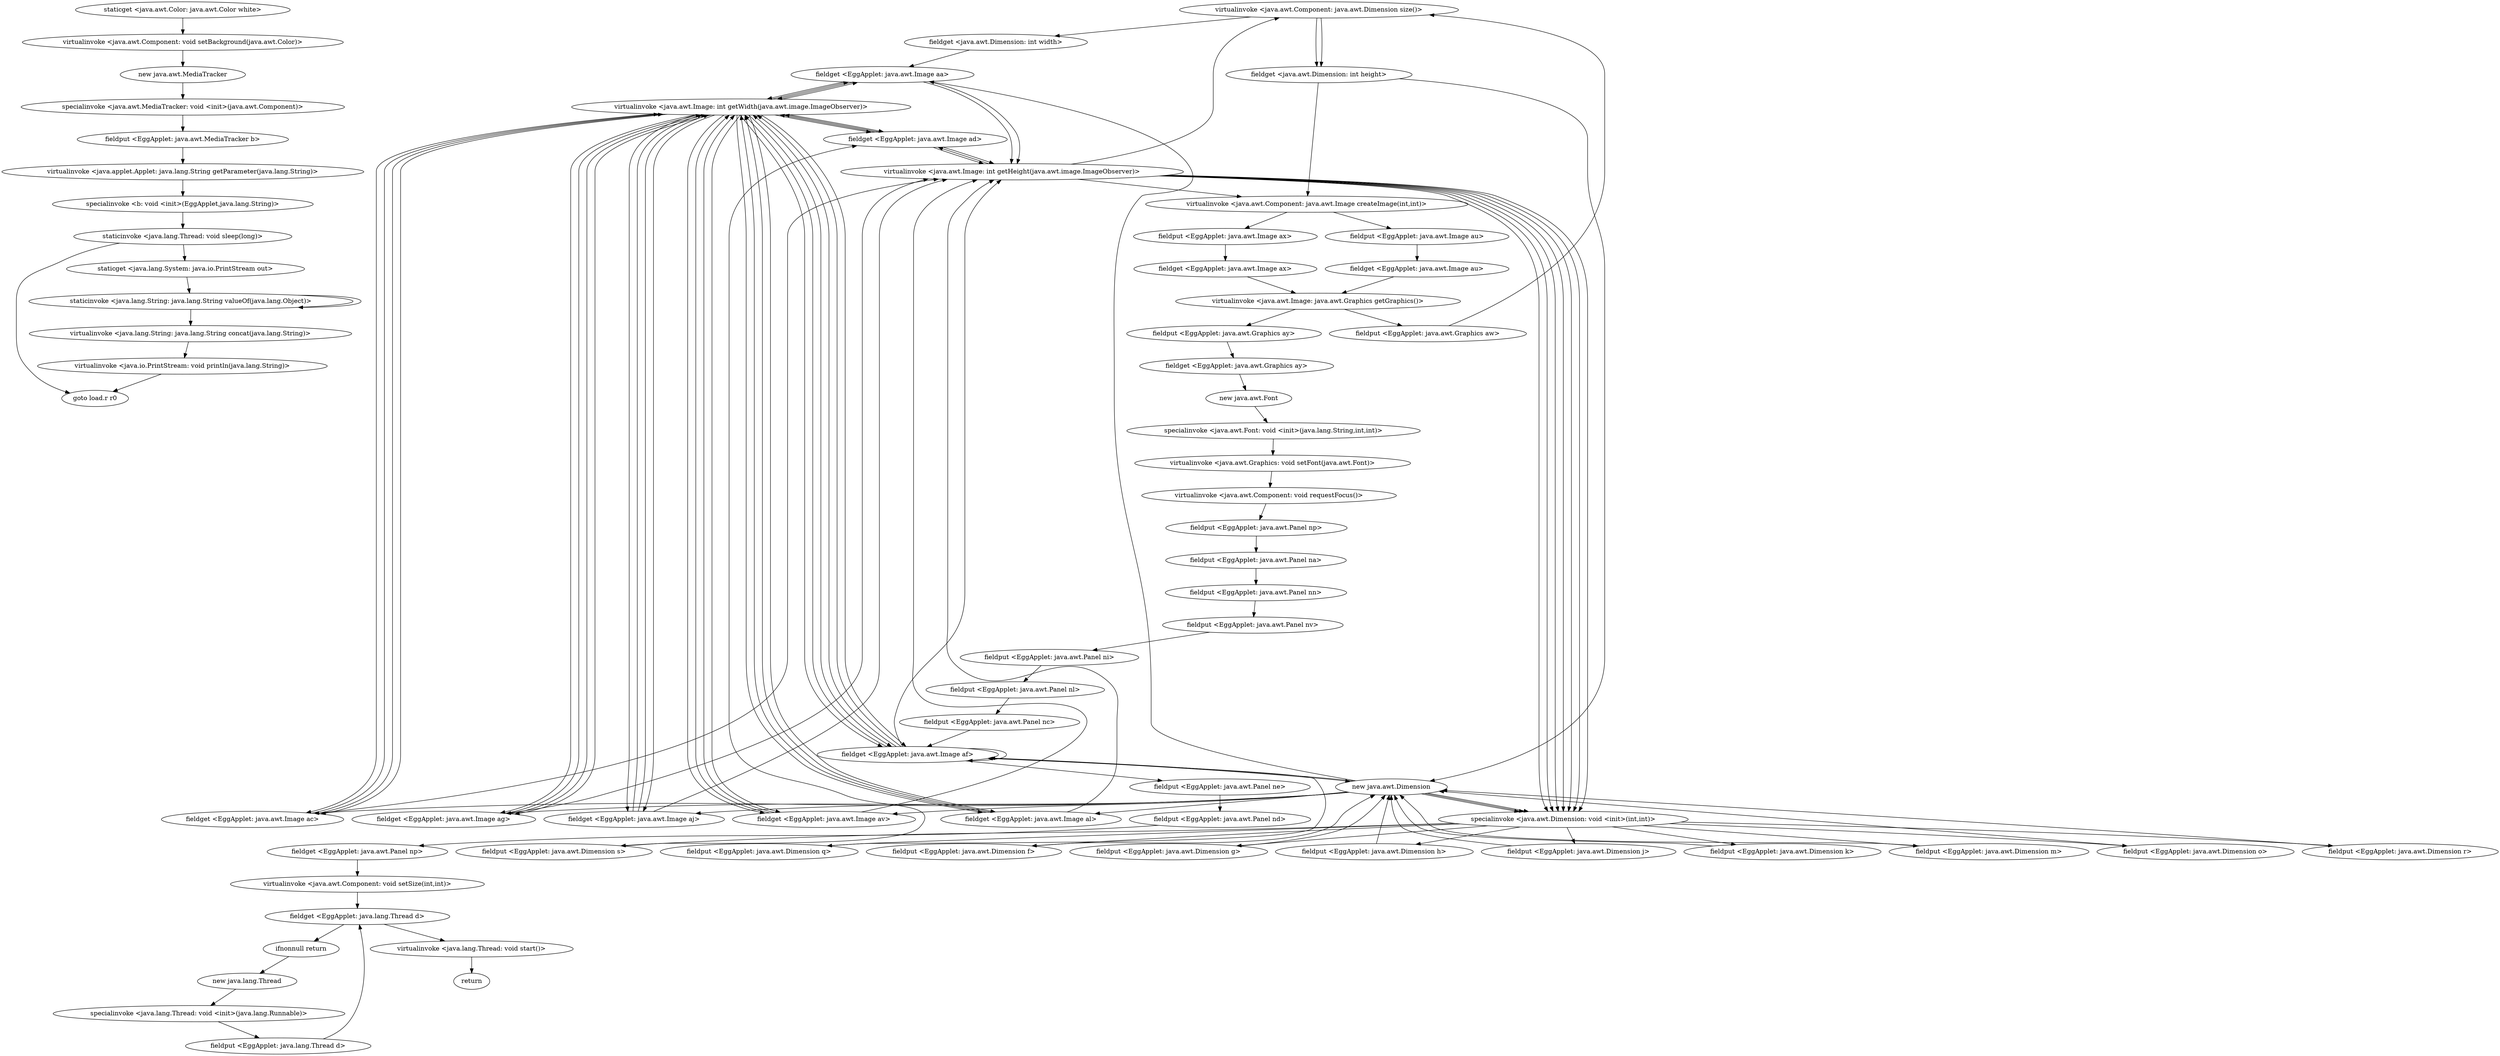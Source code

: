 digraph "" {
"staticget <java.awt.Color: java.awt.Color white>";
 "staticget <java.awt.Color: java.awt.Color white>"->"virtualinvoke <java.awt.Component: void setBackground(java.awt.Color)>";
 "virtualinvoke <java.awt.Component: void setBackground(java.awt.Color)>"->"new java.awt.MediaTracker";
 "new java.awt.MediaTracker"->"specialinvoke <java.awt.MediaTracker: void <init>(java.awt.Component)>";
 "specialinvoke <java.awt.MediaTracker: void <init>(java.awt.Component)>"->"fieldput <EggApplet: java.awt.MediaTracker b>";
 "fieldput <EggApplet: java.awt.MediaTracker b>"->"virtualinvoke <java.applet.Applet: java.lang.String getParameter(java.lang.String)>";
 "virtualinvoke <java.applet.Applet: java.lang.String getParameter(java.lang.String)>"->"specialinvoke <b: void <init>(EggApplet,java.lang.String)>";
 "specialinvoke <b: void <init>(EggApplet,java.lang.String)>"->"staticinvoke <java.lang.Thread: void sleep(long)>";
 "staticinvoke <java.lang.Thread: void sleep(long)>"->"goto load.r r0";
 "staticinvoke <java.lang.Thread: void sleep(long)>"->"staticget <java.lang.System: java.io.PrintStream out>";
 "staticget <java.lang.System: java.io.PrintStream out>"->"staticinvoke <java.lang.String: java.lang.String valueOf(java.lang.Object)>";
 "staticinvoke <java.lang.String: java.lang.String valueOf(java.lang.Object)>"->"staticinvoke <java.lang.String: java.lang.String valueOf(java.lang.Object)>";
 "staticinvoke <java.lang.String: java.lang.String valueOf(java.lang.Object)>"->"virtualinvoke <java.lang.String: java.lang.String concat(java.lang.String)>";
 "virtualinvoke <java.lang.String: java.lang.String concat(java.lang.String)>"->"virtualinvoke <java.io.PrintStream: void println(java.lang.String)>";
 "virtualinvoke <java.io.PrintStream: void println(java.lang.String)>"->"goto load.r r0";
"virtualinvoke <java.awt.Component: java.awt.Dimension size()>";
 "virtualinvoke <java.awt.Component: java.awt.Dimension size()>"->"fieldget <java.awt.Dimension: int width>";
 "fieldget <java.awt.Dimension: int width>"->"fieldget <EggApplet: java.awt.Image aa>";
 "fieldget <EggApplet: java.awt.Image aa>"->"virtualinvoke <java.awt.Image: int getWidth(java.awt.image.ImageObserver)>";
 "virtualinvoke <java.awt.Image: int getWidth(java.awt.image.ImageObserver)>"->"fieldget <EggApplet: java.awt.Image av>";
 "fieldget <EggApplet: java.awt.Image av>"->"virtualinvoke <java.awt.Image: int getWidth(java.awt.image.ImageObserver)>";
 "virtualinvoke <java.awt.Image: int getWidth(java.awt.image.ImageObserver)>"->"fieldget <EggApplet: java.awt.Image al>";
 "fieldget <EggApplet: java.awt.Image al>"->"virtualinvoke <java.awt.Image: int getWidth(java.awt.image.ImageObserver)>";
 "virtualinvoke <java.awt.Image: int getWidth(java.awt.image.ImageObserver)>"->"fieldget <EggApplet: java.awt.Image ac>";
 "fieldget <EggApplet: java.awt.Image ac>"->"virtualinvoke <java.awt.Image: int getWidth(java.awt.image.ImageObserver)>";
 "virtualinvoke <java.awt.Image: int getWidth(java.awt.image.ImageObserver)>"->"fieldget <EggApplet: java.awt.Image ag>";
 "fieldget <EggApplet: java.awt.Image ag>"->"virtualinvoke <java.awt.Image: int getWidth(java.awt.image.ImageObserver)>";
 "virtualinvoke <java.awt.Image: int getWidth(java.awt.image.ImageObserver)>"->"fieldget <EggApplet: java.awt.Image aj>";
 "fieldget <EggApplet: java.awt.Image aj>"->"virtualinvoke <java.awt.Image: int getWidth(java.awt.image.ImageObserver)>";
 "virtualinvoke <java.awt.Image: int getWidth(java.awt.image.ImageObserver)>"->"fieldget <EggApplet: java.awt.Image af>";
 "fieldget <EggApplet: java.awt.Image af>"->"fieldget <EggApplet: java.awt.Image af>";
 "fieldget <EggApplet: java.awt.Image af>"->"virtualinvoke <java.awt.Image: int getWidth(java.awt.image.ImageObserver)>";
 "virtualinvoke <java.awt.Image: int getWidth(java.awt.image.ImageObserver)>"->"fieldget <EggApplet: java.awt.Image af>";
 "fieldget <EggApplet: java.awt.Image af>"->"virtualinvoke <java.awt.Image: int getWidth(java.awt.image.ImageObserver)>";
 "virtualinvoke <java.awt.Image: int getWidth(java.awt.image.ImageObserver)>"->"fieldget <EggApplet: java.awt.Image aa>";
 "fieldget <EggApplet: java.awt.Image aa>"->"virtualinvoke <java.awt.Image: int getHeight(java.awt.image.ImageObserver)>";
 "virtualinvoke <java.awt.Image: int getHeight(java.awt.image.ImageObserver)>"->"virtualinvoke <java.awt.Component: java.awt.Dimension size()>";
 "virtualinvoke <java.awt.Component: java.awt.Dimension size()>"->"fieldget <java.awt.Dimension: int height>";
 "fieldget <java.awt.Dimension: int height>"->"new java.awt.Dimension";
 "new java.awt.Dimension"->"specialinvoke <java.awt.Dimension: void <init>(int,int)>";
 "specialinvoke <java.awt.Dimension: void <init>(int,int)>"->"fieldput <EggApplet: java.awt.Dimension f>";
 "fieldput <EggApplet: java.awt.Dimension f>"->"new java.awt.Dimension";
 "new java.awt.Dimension"->"specialinvoke <java.awt.Dimension: void <init>(int,int)>";
 "specialinvoke <java.awt.Dimension: void <init>(int,int)>"->"fieldput <EggApplet: java.awt.Dimension g>";
 "fieldput <EggApplet: java.awt.Dimension g>"->"new java.awt.Dimension";
 "new java.awt.Dimension"->"fieldget <EggApplet: java.awt.Image aa>";
 "fieldget <EggApplet: java.awt.Image aa>"->"virtualinvoke <java.awt.Image: int getWidth(java.awt.image.ImageObserver)>";
 "virtualinvoke <java.awt.Image: int getWidth(java.awt.image.ImageObserver)>"->"fieldget <EggApplet: java.awt.Image aa>";
 "fieldget <EggApplet: java.awt.Image aa>"->"virtualinvoke <java.awt.Image: int getHeight(java.awt.image.ImageObserver)>";
 "virtualinvoke <java.awt.Image: int getHeight(java.awt.image.ImageObserver)>"->"specialinvoke <java.awt.Dimension: void <init>(int,int)>";
 "specialinvoke <java.awt.Dimension: void <init>(int,int)>"->"fieldput <EggApplet: java.awt.Dimension h>";
 "fieldput <EggApplet: java.awt.Dimension h>"->"new java.awt.Dimension";
 "new java.awt.Dimension"->"fieldget <EggApplet: java.awt.Image av>";
 "fieldget <EggApplet: java.awt.Image av>"->"virtualinvoke <java.awt.Image: int getWidth(java.awt.image.ImageObserver)>";
 "virtualinvoke <java.awt.Image: int getWidth(java.awt.image.ImageObserver)>"->"fieldget <EggApplet: java.awt.Image av>";
 "fieldget <EggApplet: java.awt.Image av>"->"virtualinvoke <java.awt.Image: int getHeight(java.awt.image.ImageObserver)>";
 "virtualinvoke <java.awt.Image: int getHeight(java.awt.image.ImageObserver)>"->"specialinvoke <java.awt.Dimension: void <init>(int,int)>";
 "specialinvoke <java.awt.Dimension: void <init>(int,int)>"->"fieldput <EggApplet: java.awt.Dimension j>";
 "fieldput <EggApplet: java.awt.Dimension j>"->"new java.awt.Dimension";
 "new java.awt.Dimension"->"fieldget <EggApplet: java.awt.Image al>";
 "fieldget <EggApplet: java.awt.Image al>"->"virtualinvoke <java.awt.Image: int getWidth(java.awt.image.ImageObserver)>";
 "virtualinvoke <java.awt.Image: int getWidth(java.awt.image.ImageObserver)>"->"fieldget <EggApplet: java.awt.Image al>";
 "fieldget <EggApplet: java.awt.Image al>"->"virtualinvoke <java.awt.Image: int getHeight(java.awt.image.ImageObserver)>";
 "virtualinvoke <java.awt.Image: int getHeight(java.awt.image.ImageObserver)>"->"specialinvoke <java.awt.Dimension: void <init>(int,int)>";
 "specialinvoke <java.awt.Dimension: void <init>(int,int)>"->"fieldput <EggApplet: java.awt.Dimension k>";
 "fieldput <EggApplet: java.awt.Dimension k>"->"new java.awt.Dimension";
 "new java.awt.Dimension"->"fieldget <EggApplet: java.awt.Image ac>";
 "fieldget <EggApplet: java.awt.Image ac>"->"virtualinvoke <java.awt.Image: int getWidth(java.awt.image.ImageObserver)>";
 "virtualinvoke <java.awt.Image: int getWidth(java.awt.image.ImageObserver)>"->"fieldget <EggApplet: java.awt.Image ac>";
 "fieldget <EggApplet: java.awt.Image ac>"->"virtualinvoke <java.awt.Image: int getHeight(java.awt.image.ImageObserver)>";
 "virtualinvoke <java.awt.Image: int getHeight(java.awt.image.ImageObserver)>"->"specialinvoke <java.awt.Dimension: void <init>(int,int)>";
 "specialinvoke <java.awt.Dimension: void <init>(int,int)>"->"fieldput <EggApplet: java.awt.Dimension m>";
 "fieldput <EggApplet: java.awt.Dimension m>"->"new java.awt.Dimension";
 "new java.awt.Dimension"->"fieldget <EggApplet: java.awt.Image ag>";
 "fieldget <EggApplet: java.awt.Image ag>"->"virtualinvoke <java.awt.Image: int getWidth(java.awt.image.ImageObserver)>";
 "virtualinvoke <java.awt.Image: int getWidth(java.awt.image.ImageObserver)>"->"fieldget <EggApplet: java.awt.Image ag>";
 "fieldget <EggApplet: java.awt.Image ag>"->"virtualinvoke <java.awt.Image: int getHeight(java.awt.image.ImageObserver)>";
 "virtualinvoke <java.awt.Image: int getHeight(java.awt.image.ImageObserver)>"->"specialinvoke <java.awt.Dimension: void <init>(int,int)>";
 "specialinvoke <java.awt.Dimension: void <init>(int,int)>"->"fieldput <EggApplet: java.awt.Dimension o>";
 "fieldput <EggApplet: java.awt.Dimension o>"->"new java.awt.Dimension";
 "new java.awt.Dimension"->"fieldget <EggApplet: java.awt.Image aj>";
 "fieldget <EggApplet: java.awt.Image aj>"->"virtualinvoke <java.awt.Image: int getWidth(java.awt.image.ImageObserver)>";
 "virtualinvoke <java.awt.Image: int getWidth(java.awt.image.ImageObserver)>"->"fieldget <EggApplet: java.awt.Image aj>";
 "fieldget <EggApplet: java.awt.Image aj>"->"virtualinvoke <java.awt.Image: int getHeight(java.awt.image.ImageObserver)>";
 "virtualinvoke <java.awt.Image: int getHeight(java.awt.image.ImageObserver)>"->"specialinvoke <java.awt.Dimension: void <init>(int,int)>";
 "specialinvoke <java.awt.Dimension: void <init>(int,int)>"->"fieldput <EggApplet: java.awt.Dimension r>";
 "fieldput <EggApplet: java.awt.Dimension r>"->"new java.awt.Dimension";
 "new java.awt.Dimension"->"specialinvoke <java.awt.Dimension: void <init>(int,int)>";
 "specialinvoke <java.awt.Dimension: void <init>(int,int)>"->"fieldput <EggApplet: java.awt.Dimension q>";
 "fieldput <EggApplet: java.awt.Dimension q>"->"fieldget <EggApplet: java.awt.Image af>";
 "fieldget <EggApplet: java.awt.Image af>"->"new java.awt.Dimension";
 "new java.awt.Dimension"->"fieldget <EggApplet: java.awt.Image af>";
 "fieldget <EggApplet: java.awt.Image af>"->"virtualinvoke <java.awt.Image: int getWidth(java.awt.image.ImageObserver)>";
 "virtualinvoke <java.awt.Image: int getWidth(java.awt.image.ImageObserver)>"->"fieldget <EggApplet: java.awt.Image af>";
 "fieldget <EggApplet: java.awt.Image af>"->"virtualinvoke <java.awt.Image: int getHeight(java.awt.image.ImageObserver)>";
 "virtualinvoke <java.awt.Image: int getHeight(java.awt.image.ImageObserver)>"->"specialinvoke <java.awt.Dimension: void <init>(int,int)>";
 "specialinvoke <java.awt.Dimension: void <init>(int,int)>"->"fieldput <EggApplet: java.awt.Dimension s>";
 "fieldput <EggApplet: java.awt.Dimension s>"->"fieldget <EggApplet: java.awt.Image ad>";
 "fieldget <EggApplet: java.awt.Image ad>"->"virtualinvoke <java.awt.Image: int getWidth(java.awt.image.ImageObserver)>";
 "virtualinvoke <java.awt.Image: int getWidth(java.awt.image.ImageObserver)>"->"fieldget <EggApplet: java.awt.Image ad>";
 "fieldget <EggApplet: java.awt.Image ad>"->"virtualinvoke <java.awt.Image: int getHeight(java.awt.image.ImageObserver)>";
 "virtualinvoke <java.awt.Image: int getHeight(java.awt.image.ImageObserver)>"->"fieldget <EggApplet: java.awt.Image ad>";
 "fieldget <EggApplet: java.awt.Image ad>"->"virtualinvoke <java.awt.Image: int getWidth(java.awt.image.ImageObserver)>";
 "virtualinvoke <java.awt.Image: int getWidth(java.awt.image.ImageObserver)>"->"fieldget <EggApplet: java.awt.Image ad>";
 "fieldget <EggApplet: java.awt.Image ad>"->"virtualinvoke <java.awt.Image: int getHeight(java.awt.image.ImageObserver)>";
 "virtualinvoke <java.awt.Image: int getHeight(java.awt.image.ImageObserver)>"->"virtualinvoke <java.awt.Component: java.awt.Image createImage(int,int)>";
 "virtualinvoke <java.awt.Component: java.awt.Image createImage(int,int)>"->"fieldput <EggApplet: java.awt.Image au>";
 "fieldput <EggApplet: java.awt.Image au>"->"fieldget <EggApplet: java.awt.Image au>";
 "fieldget <EggApplet: java.awt.Image au>"->"virtualinvoke <java.awt.Image: java.awt.Graphics getGraphics()>";
 "virtualinvoke <java.awt.Image: java.awt.Graphics getGraphics()>"->"fieldput <EggApplet: java.awt.Graphics aw>";
 "fieldput <EggApplet: java.awt.Graphics aw>"->"virtualinvoke <java.awt.Component: java.awt.Dimension size()>";
 "virtualinvoke <java.awt.Component: java.awt.Dimension size()>"->"fieldget <java.awt.Dimension: int height>";
 "fieldget <java.awt.Dimension: int height>"->"virtualinvoke <java.awt.Component: java.awt.Image createImage(int,int)>";
 "virtualinvoke <java.awt.Component: java.awt.Image createImage(int,int)>"->"fieldput <EggApplet: java.awt.Image ax>";
 "fieldput <EggApplet: java.awt.Image ax>"->"fieldget <EggApplet: java.awt.Image ax>";
 "fieldget <EggApplet: java.awt.Image ax>"->"virtualinvoke <java.awt.Image: java.awt.Graphics getGraphics()>";
 "virtualinvoke <java.awt.Image: java.awt.Graphics getGraphics()>"->"fieldput <EggApplet: java.awt.Graphics ay>";
 "fieldput <EggApplet: java.awt.Graphics ay>"->"fieldget <EggApplet: java.awt.Graphics ay>";
 "fieldget <EggApplet: java.awt.Graphics ay>"->"new java.awt.Font";
 "new java.awt.Font"->"specialinvoke <java.awt.Font: void <init>(java.lang.String,int,int)>";
 "specialinvoke <java.awt.Font: void <init>(java.lang.String,int,int)>"->"virtualinvoke <java.awt.Graphics: void setFont(java.awt.Font)>";
 "virtualinvoke <java.awt.Graphics: void setFont(java.awt.Font)>"->"virtualinvoke <java.awt.Component: void requestFocus()>";
 "virtualinvoke <java.awt.Component: void requestFocus()>"->"fieldput <EggApplet: java.awt.Panel np>";
 "fieldput <EggApplet: java.awt.Panel np>"->"fieldput <EggApplet: java.awt.Panel na>";
 "fieldput <EggApplet: java.awt.Panel na>"->"fieldput <EggApplet: java.awt.Panel nn>";
 "fieldput <EggApplet: java.awt.Panel nn>"->"fieldput <EggApplet: java.awt.Panel nv>";
 "fieldput <EggApplet: java.awt.Panel nv>"->"fieldput <EggApplet: java.awt.Panel ni>";
 "fieldput <EggApplet: java.awt.Panel ni>"->"fieldput <EggApplet: java.awt.Panel nl>";
 "fieldput <EggApplet: java.awt.Panel nl>"->"fieldput <EggApplet: java.awt.Panel nc>";
 "fieldput <EggApplet: java.awt.Panel nc>"->"fieldget <EggApplet: java.awt.Image af>";
 "fieldget <EggApplet: java.awt.Image af>"->"fieldput <EggApplet: java.awt.Panel ne>";
 "fieldput <EggApplet: java.awt.Panel ne>"->"fieldput <EggApplet: java.awt.Panel nd>";
 "fieldput <EggApplet: java.awt.Panel nd>"->"fieldget <EggApplet: java.awt.Panel np>";
 "fieldget <EggApplet: java.awt.Panel np>"->"virtualinvoke <java.awt.Component: void setSize(int,int)>";
 "virtualinvoke <java.awt.Component: void setSize(int,int)>"->"fieldget <EggApplet: java.lang.Thread d>";
 "fieldget <EggApplet: java.lang.Thread d>"->"ifnonnull return";
 "ifnonnull return"->"new java.lang.Thread";
 "new java.lang.Thread"->"specialinvoke <java.lang.Thread: void <init>(java.lang.Runnable)>";
 "specialinvoke <java.lang.Thread: void <init>(java.lang.Runnable)>"->"fieldput <EggApplet: java.lang.Thread d>";
 "fieldput <EggApplet: java.lang.Thread d>"->"fieldget <EggApplet: java.lang.Thread d>";
 "fieldget <EggApplet: java.lang.Thread d>"->"virtualinvoke <java.lang.Thread: void start()>";
 "virtualinvoke <java.lang.Thread: void start()>"->"return";
}
